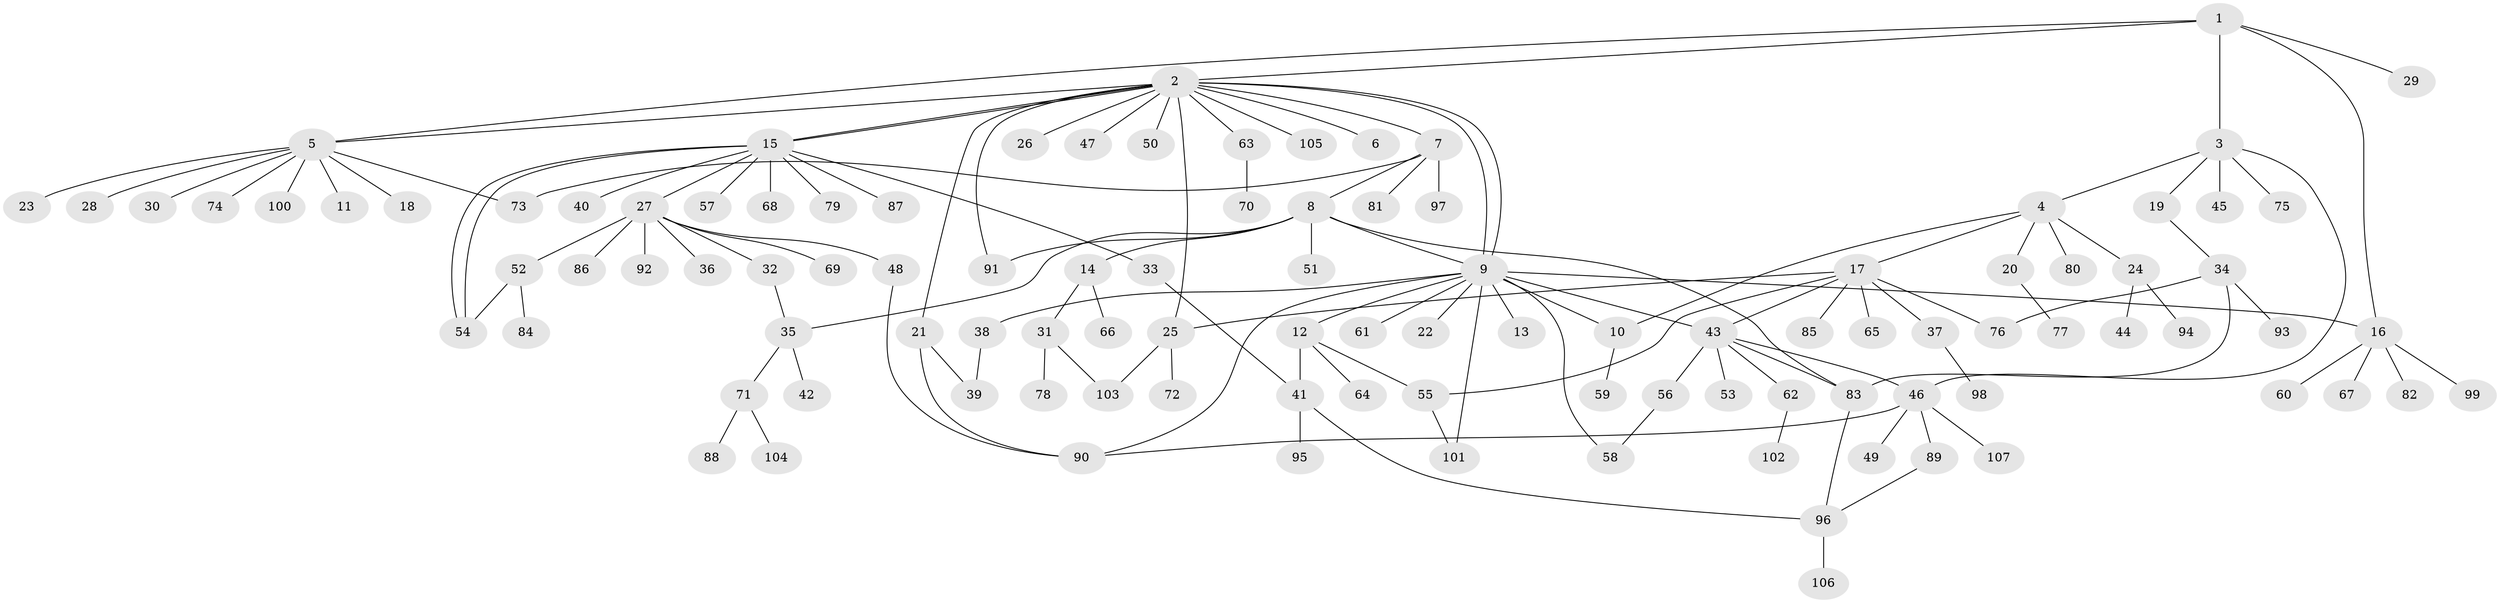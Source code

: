 // coarse degree distribution, {4: 0.1111111111111111, 14: 0.012345679012345678, 10: 0.012345679012345678, 5: 0.04938271604938271, 9: 0.024691358024691357, 1: 0.6049382716049383, 18: 0.012345679012345678, 3: 0.037037037037037035, 8: 0.012345679012345678, 2: 0.09876543209876543, 7: 0.024691358024691357}
// Generated by graph-tools (version 1.1) at 2025/41/03/06/25 10:41:50]
// undirected, 107 vertices, 134 edges
graph export_dot {
graph [start="1"]
  node [color=gray90,style=filled];
  1;
  2;
  3;
  4;
  5;
  6;
  7;
  8;
  9;
  10;
  11;
  12;
  13;
  14;
  15;
  16;
  17;
  18;
  19;
  20;
  21;
  22;
  23;
  24;
  25;
  26;
  27;
  28;
  29;
  30;
  31;
  32;
  33;
  34;
  35;
  36;
  37;
  38;
  39;
  40;
  41;
  42;
  43;
  44;
  45;
  46;
  47;
  48;
  49;
  50;
  51;
  52;
  53;
  54;
  55;
  56;
  57;
  58;
  59;
  60;
  61;
  62;
  63;
  64;
  65;
  66;
  67;
  68;
  69;
  70;
  71;
  72;
  73;
  74;
  75;
  76;
  77;
  78;
  79;
  80;
  81;
  82;
  83;
  84;
  85;
  86;
  87;
  88;
  89;
  90;
  91;
  92;
  93;
  94;
  95;
  96;
  97;
  98;
  99;
  100;
  101;
  102;
  103;
  104;
  105;
  106;
  107;
  1 -- 2;
  1 -- 3;
  1 -- 5;
  1 -- 16;
  1 -- 29;
  2 -- 5;
  2 -- 6;
  2 -- 7;
  2 -- 9;
  2 -- 9;
  2 -- 15;
  2 -- 15;
  2 -- 21;
  2 -- 25;
  2 -- 26;
  2 -- 47;
  2 -- 50;
  2 -- 63;
  2 -- 91;
  2 -- 105;
  3 -- 4;
  3 -- 19;
  3 -- 45;
  3 -- 46;
  3 -- 75;
  4 -- 10;
  4 -- 17;
  4 -- 20;
  4 -- 24;
  4 -- 80;
  5 -- 11;
  5 -- 18;
  5 -- 23;
  5 -- 28;
  5 -- 30;
  5 -- 73;
  5 -- 74;
  5 -- 100;
  7 -- 8;
  7 -- 73;
  7 -- 81;
  7 -- 97;
  8 -- 9;
  8 -- 14;
  8 -- 35;
  8 -- 51;
  8 -- 83;
  8 -- 91;
  9 -- 10;
  9 -- 12;
  9 -- 13;
  9 -- 16;
  9 -- 22;
  9 -- 38;
  9 -- 43;
  9 -- 58;
  9 -- 61;
  9 -- 90;
  9 -- 101;
  10 -- 59;
  12 -- 41;
  12 -- 55;
  12 -- 64;
  14 -- 31;
  14 -- 66;
  15 -- 27;
  15 -- 33;
  15 -- 40;
  15 -- 54;
  15 -- 54;
  15 -- 57;
  15 -- 68;
  15 -- 79;
  15 -- 87;
  16 -- 60;
  16 -- 67;
  16 -- 82;
  16 -- 99;
  17 -- 25;
  17 -- 37;
  17 -- 43;
  17 -- 55;
  17 -- 65;
  17 -- 76;
  17 -- 85;
  19 -- 34;
  20 -- 77;
  21 -- 39;
  21 -- 90;
  24 -- 44;
  24 -- 94;
  25 -- 72;
  25 -- 103;
  27 -- 32;
  27 -- 36;
  27 -- 48;
  27 -- 52;
  27 -- 69;
  27 -- 86;
  27 -- 92;
  31 -- 78;
  31 -- 103;
  32 -- 35;
  33 -- 41;
  34 -- 76;
  34 -- 83;
  34 -- 93;
  35 -- 42;
  35 -- 71;
  37 -- 98;
  38 -- 39;
  41 -- 95;
  41 -- 96;
  43 -- 46;
  43 -- 53;
  43 -- 56;
  43 -- 62;
  43 -- 83;
  46 -- 49;
  46 -- 89;
  46 -- 90;
  46 -- 107;
  48 -- 90;
  52 -- 54;
  52 -- 84;
  55 -- 101;
  56 -- 58;
  62 -- 102;
  63 -- 70;
  71 -- 88;
  71 -- 104;
  83 -- 96;
  89 -- 96;
  96 -- 106;
}
